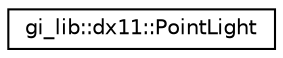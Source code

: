 digraph "Graphical Class Hierarchy"
{
  edge [fontname="Helvetica",fontsize="10",labelfontname="Helvetica",labelfontsize="10"];
  node [fontname="Helvetica",fontsize="10",shape=record];
  rankdir="LR";
  Node1 [label="gi_lib::dx11::PointLight",height=0.2,width=0.4,color="black", fillcolor="white", style="filled",URL="$structgi__lib_1_1dx11_1_1_point_light.html",tooltip="Describes a single point light. "];
}
